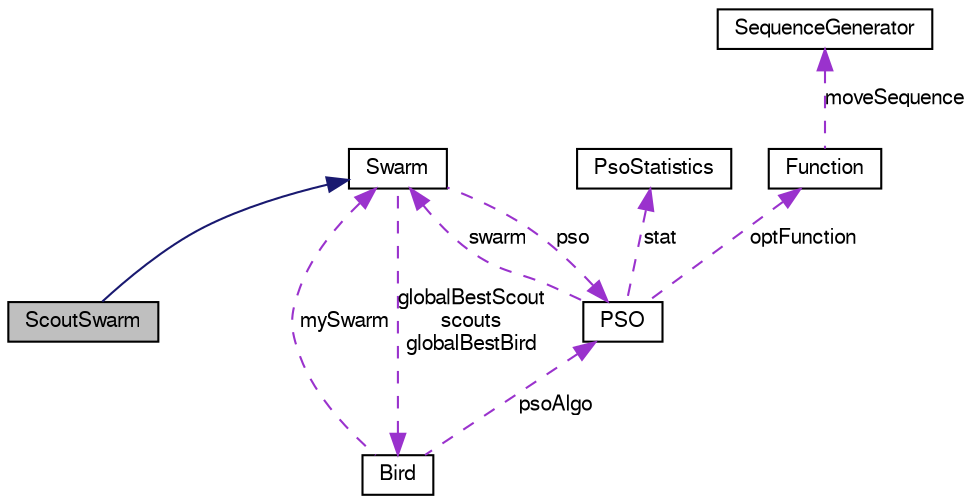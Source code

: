 digraph G
{
  bgcolor="transparent";
  edge [fontname="FreeSans",fontsize=10,labelfontname="FreeSans",labelfontsize=10];
  node [fontname="FreeSans",fontsize=10,shape=record];
  Node1 [label="ScoutSwarm",height=0.2,width=0.4,color="black", fillcolor="grey75", style="filled" fontcolor="black"];
  Node2 -> Node1 [dir=back,color="midnightblue",fontsize=10,style="solid"];
  Node2 [label="Swarm",height=0.2,width=0.4,color="black",URL="$classSwarm.html",tooltip="The Swarm class containing and controlling the individual birds."];
  Node3 -> Node2 [dir=back,color="darkorchid3",fontsize=10,style="dashed",label="globalBestScout\nscouts\nglobalBestBird"];
  Node3 [label="Bird",height=0.2,width=0.4,color="black",URL="$classBird.html",tooltip="The individual bird."];
  Node2 -> Node3 [dir=back,color="darkorchid3",fontsize=10,style="dashed",label="mySwarm"];
  Node4 -> Node3 [dir=back,color="darkorchid3",fontsize=10,style="dashed",label="psoAlgo"];
  Node4 [label="PSO",height=0.2,width=0.4,color="black",URL="$classPSO.html",tooltip="The Particle Swarm Optimization algorithm."];
  Node5 -> Node4 [dir=back,color="darkorchid3",fontsize=10,style="dashed",label="stat"];
  Node5 [label="PsoStatistics",height=0.2,width=0.4,color="black",URL="$classPsoStatistics.html",tooltip="All of the data for evaluation is collected here."];
  Node2 -> Node4 [dir=back,color="darkorchid3",fontsize=10,style="dashed",label="swarm"];
  Node6 -> Node4 [dir=back,color="darkorchid3",fontsize=10,style="dashed",label="optFunction"];
  Node6 [label="Function",height=0.2,width=0.4,color="black",URL="$classFunction.html",tooltip="The optimized function."];
  Node7 -> Node6 [dir=back,color="darkorchid3",fontsize=10,style="dashed",label="moveSequence"];
  Node7 [label="SequenceGenerator",height=0.2,width=0.4,color="black",URL="$classSequenceGenerator.html",tooltip="Generate a reproducable sequence."];
  Node4 -> Node2 [dir=back,color="darkorchid3",fontsize=10,style="dashed",label="pso"];
}
